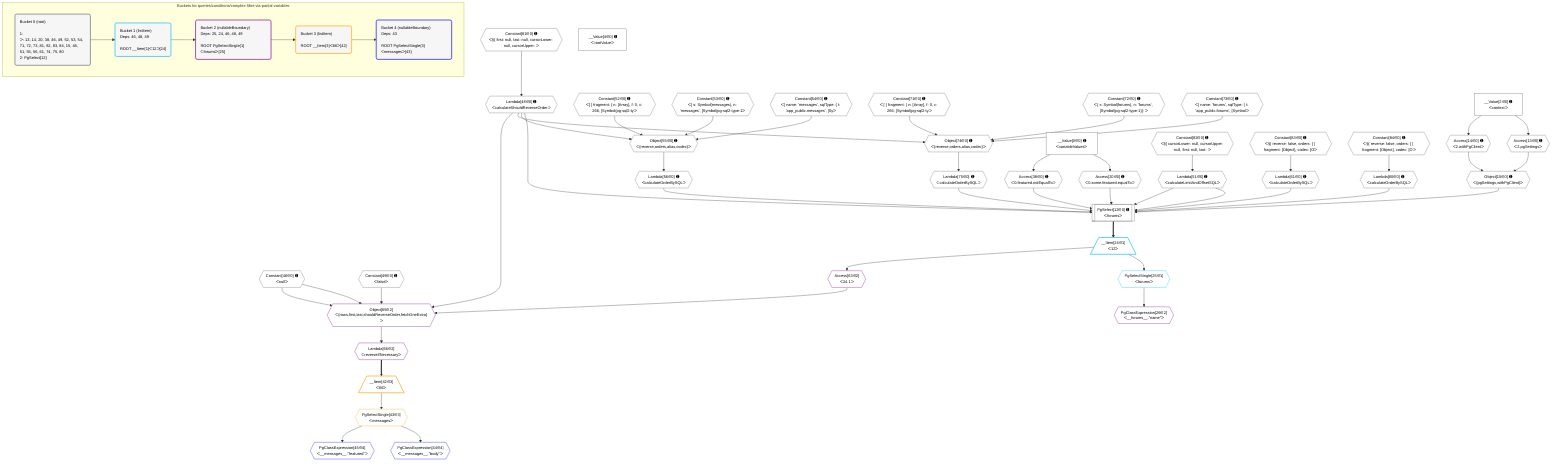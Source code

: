 %%{init: {'themeVariables': { 'fontSize': '12px'}}}%%
graph TD
    classDef path fill:#eee,stroke:#000,color:#000
    classDef plan fill:#fff,stroke-width:1px,color:#000
    classDef itemplan fill:#fff,stroke-width:2px,color:#000
    classDef unbatchedplan fill:#dff,stroke-width:1px,color:#000
    classDef sideeffectplan fill:#fcc,stroke-width:2px,color:#000
    classDef bucket fill:#f6f6f6,color:#000,stroke-width:2px,text-align:left


    %% plan dependencies
    PgSelect12[["PgSelect[12∈0] ➊<br />ᐸforumsᐳ"]]:::plan
    Object15{{"Object[15∈0] ➊<br />ᐸ{pgSettings,withPgClient}ᐳ"}}:::plan
    Access20{{"Access[20∈0] ➊<br />ᐸ0.some.featured.equalToᐳ"}}:::plan
    Access38{{"Access[38∈0] ➊<br />ᐸ0.featured.notEqualToᐳ"}}:::plan
    Lambda51{{"Lambda[51∈0] ➊<br />ᐸcalculateLimitAndOffsetSQLᐳ"}}:::plan
    Lambda56{{"Lambda[56∈0] ➊<br />ᐸcalculateOrderBySQLᐳ"}}:::plan
    Lambda61{{"Lambda[61∈0] ➊<br />ᐸcalculateOrderBySQLᐳ"}}:::plan
    Lambda48{{"Lambda[48∈0] ➊<br />ᐸcalculateShouldReverseOrderᐳ"}}:::plan
    Lambda75{{"Lambda[75∈0] ➊<br />ᐸcalculateOrderBySQLᐳ"}}:::plan
    Lambda80{{"Lambda[80∈0] ➊<br />ᐸcalculateOrderBySQLᐳ"}}:::plan
    Object15 & Access20 & Access38 & Lambda51 & Lambda56 & Lambda61 & Lambda48 & Lambda51 & Lambda75 & Lambda80 --> PgSelect12
    Object55{{"Object[55∈0] ➊<br />ᐸ{reverse,orders,alias,codec}ᐳ"}}:::plan
    Constant52{{"Constant[52∈0] ➊<br />ᐸ[ { fragment: { n: [Array], f: 0, c: 266, [Symbol(pg-sql2-tyᐳ"}}:::plan
    Constant53{{"Constant[53∈0] ➊<br />ᐸ{ s: Symbol(messages), n: 'messages', [Symbol(pg-sql2-type-1ᐳ"}}:::plan
    Constant54{{"Constant[54∈0] ➊<br />ᐸ{ name: 'messages', sqlType: { t: 'app_public.messages', [Syᐳ"}}:::plan
    Lambda48 & Constant52 & Constant53 & Constant54 --> Object55
    Object74{{"Object[74∈0] ➊<br />ᐸ{reverse,orders,alias,codec}ᐳ"}}:::plan
    Constant71{{"Constant[71∈0] ➊<br />ᐸ[ { fragment: { n: [Array], f: 0, c: 266, [Symbol(pg-sql2-tyᐳ"}}:::plan
    Constant72{{"Constant[72∈0] ➊<br />ᐸ{ s: Symbol(forums), n: 'forums', [Symbol(pg-sql2-type-1)]: ᐳ"}}:::plan
    Constant73{{"Constant[73∈0] ➊<br />ᐸ{ name: 'forums', sqlType: { t: 'app_public.forums', [Symbolᐳ"}}:::plan
    Lambda48 & Constant71 & Constant72 & Constant73 --> Object74
    Access13{{"Access[13∈0] ➊<br />ᐸ2.pgSettingsᐳ"}}:::plan
    Access14{{"Access[14∈0] ➊<br />ᐸ2.withPgClientᐳ"}}:::plan
    Access13 & Access14 --> Object15
    __Value2["__Value[2∈0] ➊<br />ᐸcontextᐳ"]:::plan
    __Value2 --> Access13
    __Value2 --> Access14
    __Value0["__Value[0∈0] ➊<br />ᐸvariableValuesᐳ"]:::plan
    __Value0 --> Access20
    __Value0 --> Access38
    Constant81{{"Constant[81∈0] ➊<br />ᐸ§{ first: null, last: null, cursorLower: null, cursorUpper: ᐳ"}}:::plan
    Constant81 --> Lambda48
    Constant82{{"Constant[82∈0] ➊<br />ᐸ§{ cursorLower: null, cursorUpper: null, first: null, last: ᐳ"}}:::plan
    Constant82 --> Lambda51
    Object55 --> Lambda56
    Constant83{{"Constant[83∈0] ➊<br />ᐸ§{ reverse: false, orders: [ { fragment: [Object], codec: [Oᐳ"}}:::plan
    Constant83 --> Lambda61
    Object74 --> Lambda75
    Constant84{{"Constant[84∈0] ➊<br />ᐸ§{ reverse: false, orders: [ { fragment: [Object], codec: [Oᐳ"}}:::plan
    Constant84 --> Lambda80
    __Value4["__Value[4∈0] ➊<br />ᐸrootValueᐳ"]:::plan
    Constant46{{"Constant[46∈0] ➊<br />ᐸnullᐳ"}}:::plan
    Constant49{{"Constant[49∈0] ➊<br />ᐸfalseᐳ"}}:::plan
    __Item24[/"__Item[24∈1]<br />ᐸ12ᐳ"\]:::itemplan
    PgSelect12 ==> __Item24
    PgSelectSingle25{{"PgSelectSingle[25∈1]<br />ᐸforumsᐳ"}}:::plan
    __Item24 --> PgSelectSingle25
    Object65{{"Object[65∈2]<br />ᐸ{rows,first,last,shouldReverseOrder,fetchOneExtra}ᐳ"}}:::plan
    Access63{{"Access[63∈2]<br />ᐸ24.1ᐳ"}}:::plan
    Access63 & Constant46 & Constant46 & Lambda48 & Constant49 --> Object65
    PgClassExpression26{{"PgClassExpression[26∈2]<br />ᐸ__forums__.”name”ᐳ"}}:::plan
    PgSelectSingle25 --> PgClassExpression26
    __Item24 --> Access63
    Lambda66{{"Lambda[66∈2]<br />ᐸreverseIfNecessaryᐳ"}}:::plan
    Object65 --> Lambda66
    __Item42[/"__Item[42∈3]<br />ᐸ66ᐳ"\]:::itemplan
    Lambda66 ==> __Item42
    PgSelectSingle43{{"PgSelectSingle[43∈3]<br />ᐸmessagesᐳ"}}:::plan
    __Item42 --> PgSelectSingle43
    PgClassExpression44{{"PgClassExpression[44∈4]<br />ᐸ__messages__.”body”ᐳ"}}:::plan
    PgSelectSingle43 --> PgClassExpression44
    PgClassExpression45{{"PgClassExpression[45∈4]<br />ᐸ__messages__.”featured”ᐳ"}}:::plan
    PgSelectSingle43 --> PgClassExpression45

    %% define steps

    subgraph "Buckets for queries/conditions/complex-filter-via-partial-variables"
    Bucket0("Bucket 0 (root)<br /><br />1: <br />ᐳ: 13, 14, 20, 38, 46, 49, 52, 53, 54, 71, 72, 73, 81, 82, 83, 84, 15, 48, 51, 55, 56, 61, 74, 75, 80<br />2: PgSelect[12]"):::bucket
    classDef bucket0 stroke:#696969
    class Bucket0,__Value0,__Value2,__Value4,PgSelect12,Access13,Access14,Object15,Access20,Access38,Constant46,Lambda48,Constant49,Lambda51,Constant52,Constant53,Constant54,Object55,Lambda56,Lambda61,Constant71,Constant72,Constant73,Object74,Lambda75,Lambda80,Constant81,Constant82,Constant83,Constant84 bucket0
    Bucket1("Bucket 1 (listItem)<br />Deps: 46, 48, 49<br /><br />ROOT __Item{1}ᐸ12ᐳ[24]"):::bucket
    classDef bucket1 stroke:#00bfff
    class Bucket1,__Item24,PgSelectSingle25 bucket1
    Bucket2("Bucket 2 (nullableBoundary)<br />Deps: 25, 24, 46, 48, 49<br /><br />ROOT PgSelectSingle{1}ᐸforumsᐳ[25]"):::bucket
    classDef bucket2 stroke:#7f007f
    class Bucket2,PgClassExpression26,Access63,Object65,Lambda66 bucket2
    Bucket3("Bucket 3 (listItem)<br /><br />ROOT __Item{3}ᐸ66ᐳ[42]"):::bucket
    classDef bucket3 stroke:#ffa500
    class Bucket3,__Item42,PgSelectSingle43 bucket3
    Bucket4("Bucket 4 (nullableBoundary)<br />Deps: 43<br /><br />ROOT PgSelectSingle{3}ᐸmessagesᐳ[43]"):::bucket
    classDef bucket4 stroke:#0000ff
    class Bucket4,PgClassExpression44,PgClassExpression45 bucket4
    Bucket0 --> Bucket1
    Bucket1 --> Bucket2
    Bucket2 --> Bucket3
    Bucket3 --> Bucket4
    end